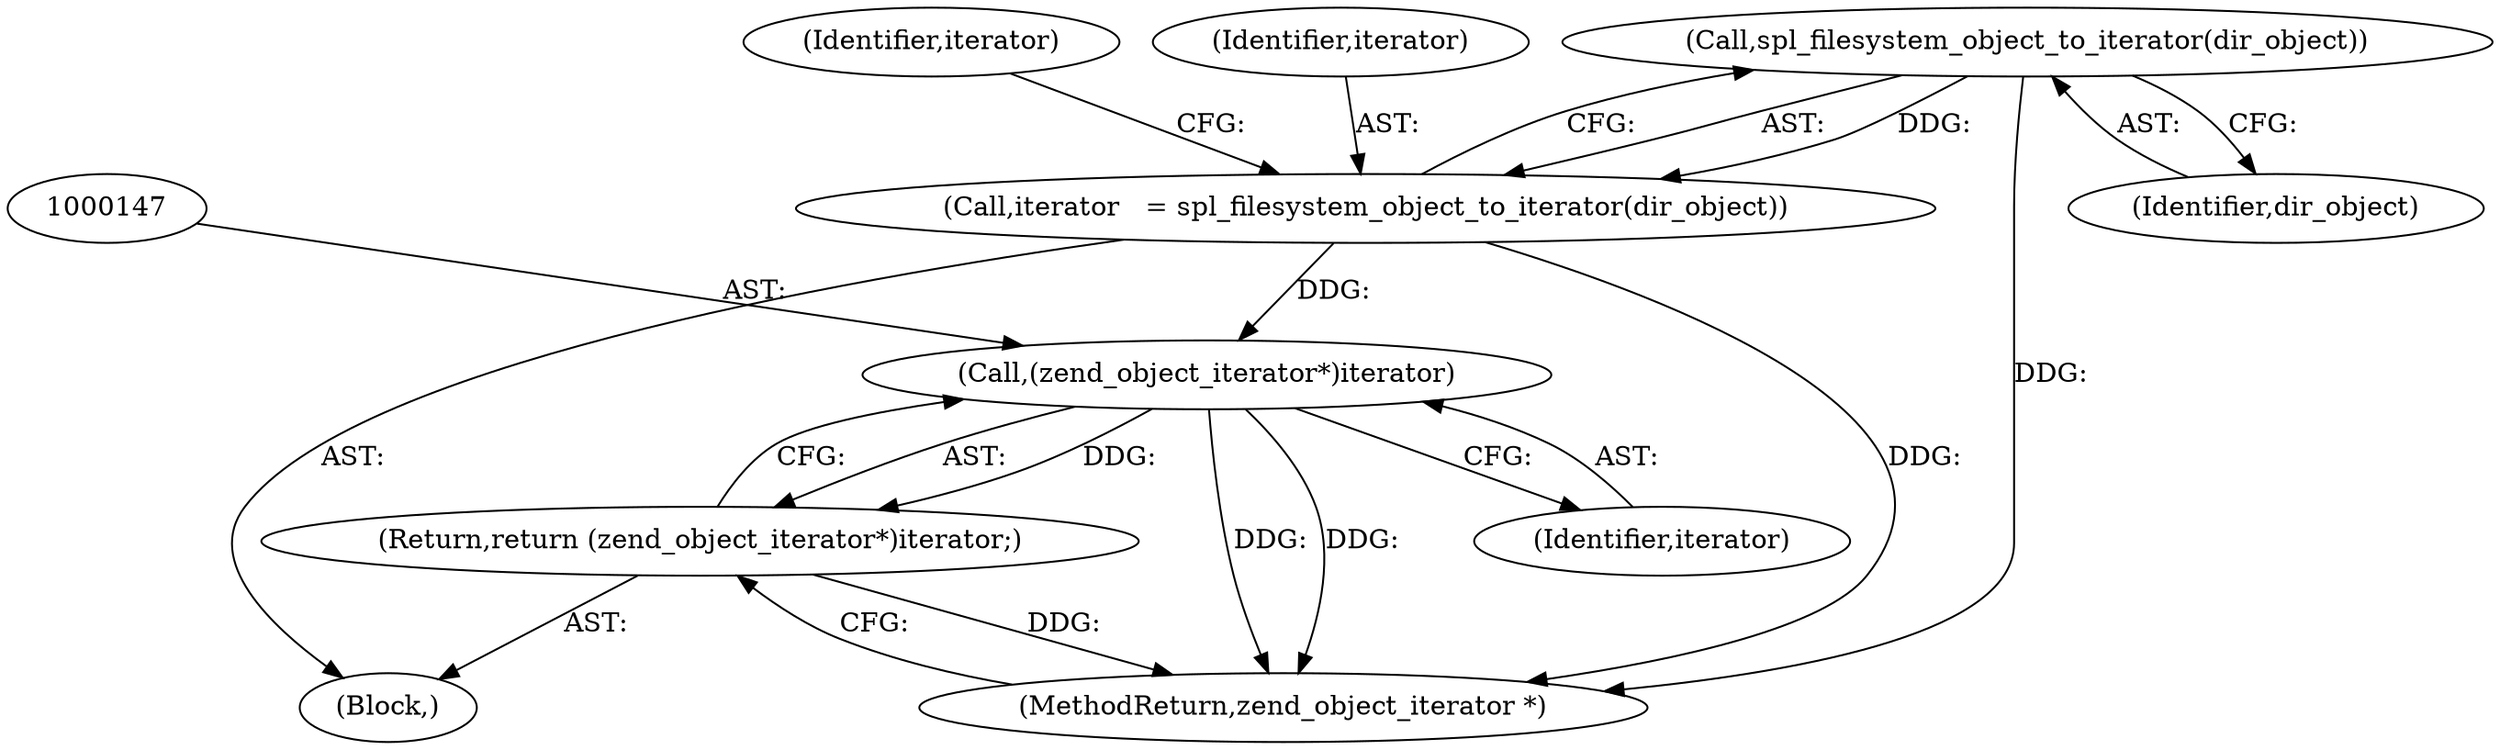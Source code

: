 digraph "0_php-src_7245bff300d3fa8bacbef7897ff080a6f1c23eba?w=1_59@API" {
"1000116" [label="(Call,spl_filesystem_object_to_iterator(dir_object))"];
"1000114" [label="(Call,iterator   = spl_filesystem_object_to_iterator(dir_object))"];
"1000146" [label="(Call,(zend_object_iterator*)iterator)"];
"1000145" [label="(Return,return (zend_object_iterator*)iterator;)"];
"1000122" [label="(Identifier,iterator)"];
"1000114" [label="(Call,iterator   = spl_filesystem_object_to_iterator(dir_object))"];
"1000145" [label="(Return,return (zend_object_iterator*)iterator;)"];
"1000149" [label="(MethodReturn,zend_object_iterator *)"];
"1000105" [label="(Block,)"];
"1000148" [label="(Identifier,iterator)"];
"1000116" [label="(Call,spl_filesystem_object_to_iterator(dir_object))"];
"1000146" [label="(Call,(zend_object_iterator*)iterator)"];
"1000115" [label="(Identifier,iterator)"];
"1000117" [label="(Identifier,dir_object)"];
"1000116" -> "1000114"  [label="AST: "];
"1000116" -> "1000117"  [label="CFG: "];
"1000117" -> "1000116"  [label="AST: "];
"1000114" -> "1000116"  [label="CFG: "];
"1000116" -> "1000149"  [label="DDG: "];
"1000116" -> "1000114"  [label="DDG: "];
"1000114" -> "1000105"  [label="AST: "];
"1000115" -> "1000114"  [label="AST: "];
"1000122" -> "1000114"  [label="CFG: "];
"1000114" -> "1000149"  [label="DDG: "];
"1000114" -> "1000146"  [label="DDG: "];
"1000146" -> "1000145"  [label="AST: "];
"1000146" -> "1000148"  [label="CFG: "];
"1000147" -> "1000146"  [label="AST: "];
"1000148" -> "1000146"  [label="AST: "];
"1000145" -> "1000146"  [label="CFG: "];
"1000146" -> "1000149"  [label="DDG: "];
"1000146" -> "1000149"  [label="DDG: "];
"1000146" -> "1000145"  [label="DDG: "];
"1000145" -> "1000105"  [label="AST: "];
"1000149" -> "1000145"  [label="CFG: "];
"1000145" -> "1000149"  [label="DDG: "];
}
